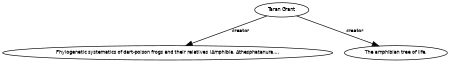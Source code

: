 digraph G {
size="3,3";
node [fontsize=7, fontname="Helvetica"];
edge [fontsize=7, fontname="Helvetica"];
node0 [label="Taran Grant", width=0.27433100247,height=0.27433100247];
node1 [label="Phylogenetic systematics of dart-poison frogs and their relatives (Amphibia, Athesphatanura,...", width=0.27433100247,height=0.27433100247];
node2 [label="The amphibian tree of life.", width=0.27433100247,height=0.27433100247];
node0 -> node1 [label="creator"];
node0 -> node2 [label="creator"];
}

